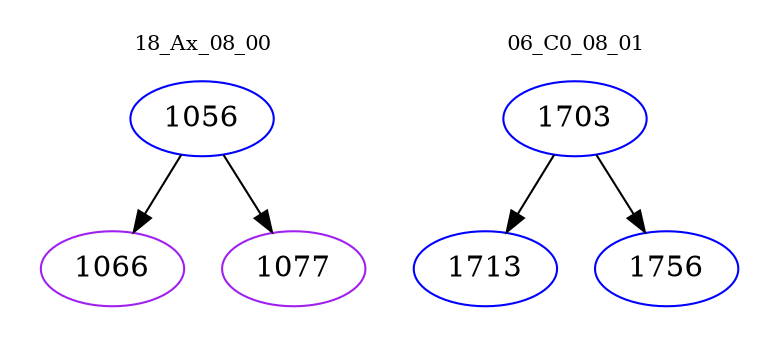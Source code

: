 digraph{
subgraph cluster_0 {
color = white
label = "18_Ax_08_00";
fontsize=10;
T0_1056 [label="1056", color="blue"]
T0_1056 -> T0_1066 [color="black"]
T0_1066 [label="1066", color="purple"]
T0_1056 -> T0_1077 [color="black"]
T0_1077 [label="1077", color="purple"]
}
subgraph cluster_1 {
color = white
label = "06_C0_08_01";
fontsize=10;
T1_1703 [label="1703", color="blue"]
T1_1703 -> T1_1713 [color="black"]
T1_1713 [label="1713", color="blue"]
T1_1703 -> T1_1756 [color="black"]
T1_1756 [label="1756", color="blue"]
}
}
